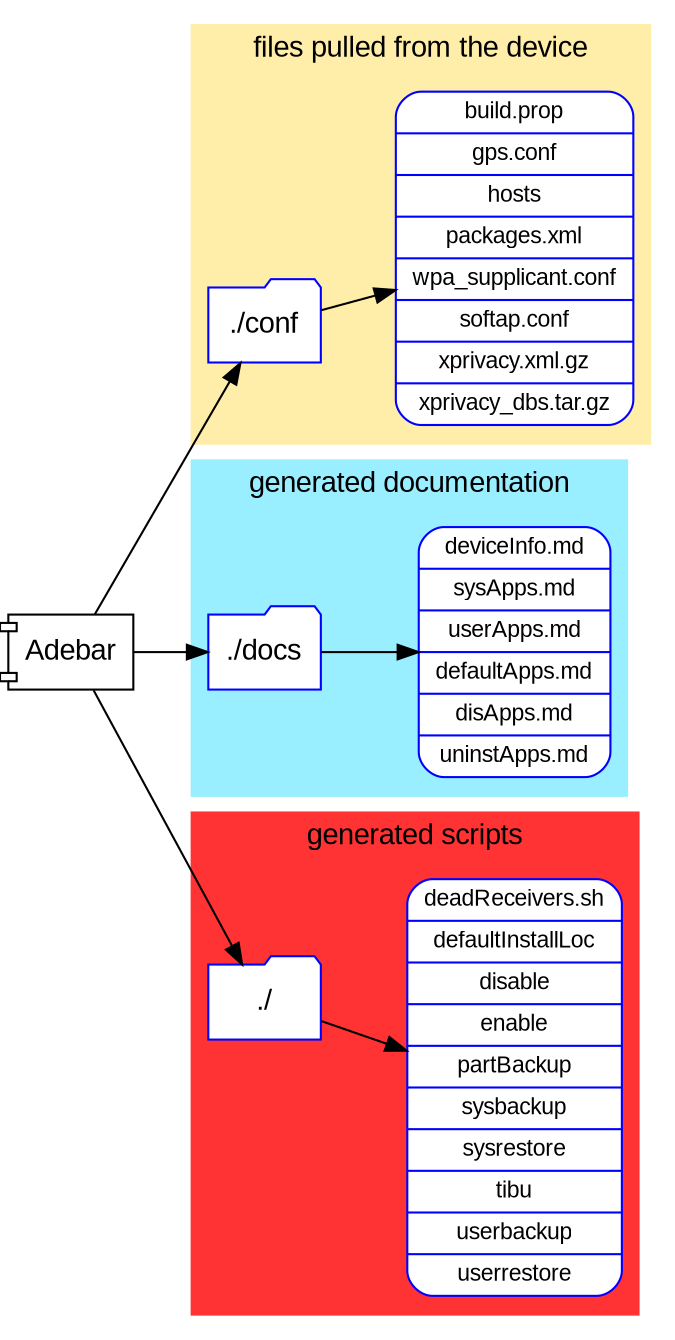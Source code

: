 digraph AdebarFiles {
/* Files generated by Adebar. Graphviz data file. */

  fontname = Arial;
  node [ fontname = Arial ];
  rankdir = LR;

  subgraph cluster_conf {
    rankdir = LR;
    style = filled;
    color = "#ffeeaa";
    node [ style=filled, color=blue, fillcolor=white ];
    label = "files pulled from the device";

    conf [ shape = folder, label = "./conf" ];
    conffiles [ shape = Mrecord, fontsize = 11, label = "build.prop|gps.conf|hosts|packages.xml|wpa_supplicant.conf|softap.conf|xprivacy.xml.gz|xprivacy_dbs.tar.gz" ];
    conf -> conffiles;
  }

  subgraph cluster_doc {
    rankdir = LR;
    style = filled;
    color = "#99eeff";
    node [ style=filled, color=blue, fillcolor=white ];
    label = "generated documentation"

    docs [ shape = folder, label = "./docs" ];
    docfiles [ shape = Mrecord, fontsize = 11, label = "deviceInfo.md|sysApps.md|userApps.md|defaultApps.md|disApps.md|uninstApps.md" ];
    docs -> docfiles;
  }

  subgraph cluster_scripts {
    rankdir = LR;
    style = filled;
    color = "#ff3333";
    node [ style=filled, color=blue, fillcolor=white ];
    label = "generated scripts";

    scripts [ shape = folder, label = "./" ];
    scriptfiles [ shape= Mrecord, fontsize = 11, label = "deadReceivers.sh|defaultInstallLoc|disable|enable|partBackup|sysbackup|sysrestore|tibu|userbackup|userrestore" ];
    scripts -> scriptfiles;
  }

  Adebar [ shape = component ];
  Adebar -> conf;
  Adebar -> docs;
  Adebar -> scripts;

}
